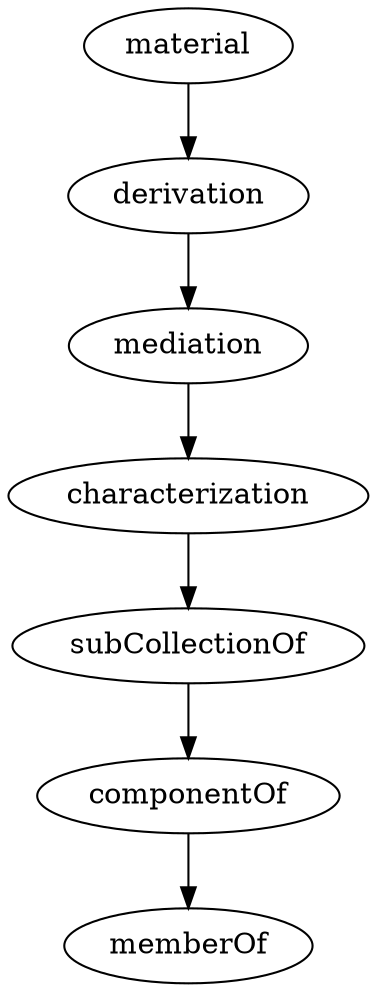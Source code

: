 strict digraph  {
material;
derivation;
mediation;
characterization;
subCollectionOf;
componentOf;
memberOf;
material -> derivation;
derivation -> mediation;
mediation -> characterization;
characterization -> subCollectionOf;
subCollectionOf -> componentOf;
componentOf -> memberOf;
}
